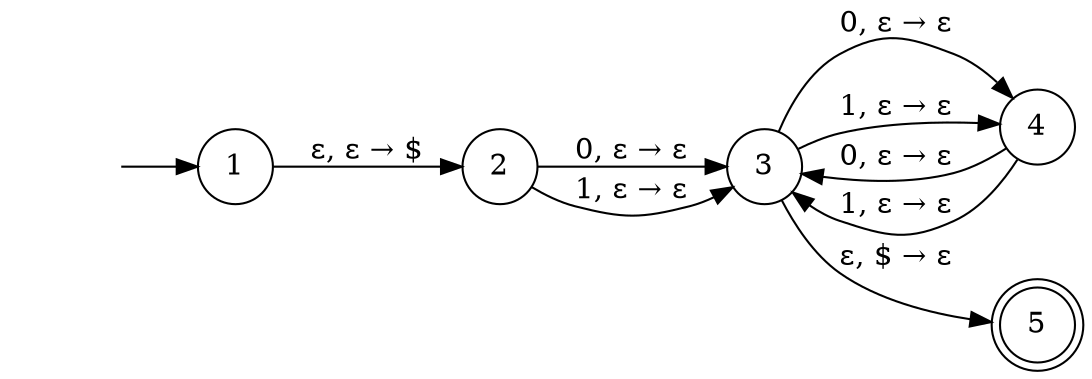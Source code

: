digraph G {
	rankdir=LR;
	null [shape = plaintext label=""]
	1 [shape=circle];
	2 [shape=circle];
	3 [shape=circle];
	4 [shape=circle];
	5 [shape=doublecircle];
	null -> 1
	1 -> 2 [label = "&#949;, &#949; &#8594; $"];
	2 -> 3 [label = "0, &#949; &#8594; &#949;"];
	2 -> 3 [label = "1, &#949; &#8594; &#949;"];
	3 -> 4 [label = "0, &#949; &#8594; &#949;"];
	3 -> 4 [label = "1, &#949; &#8594; &#949;"];
	4 -> 3 [label = "0, &#949; &#8594; &#949;"];
	4 -> 3 [label = "1, &#949; &#8594; &#949;"];
	3 -> 5 [label = "&#949;, $ &#8594; &#949;"];
}
